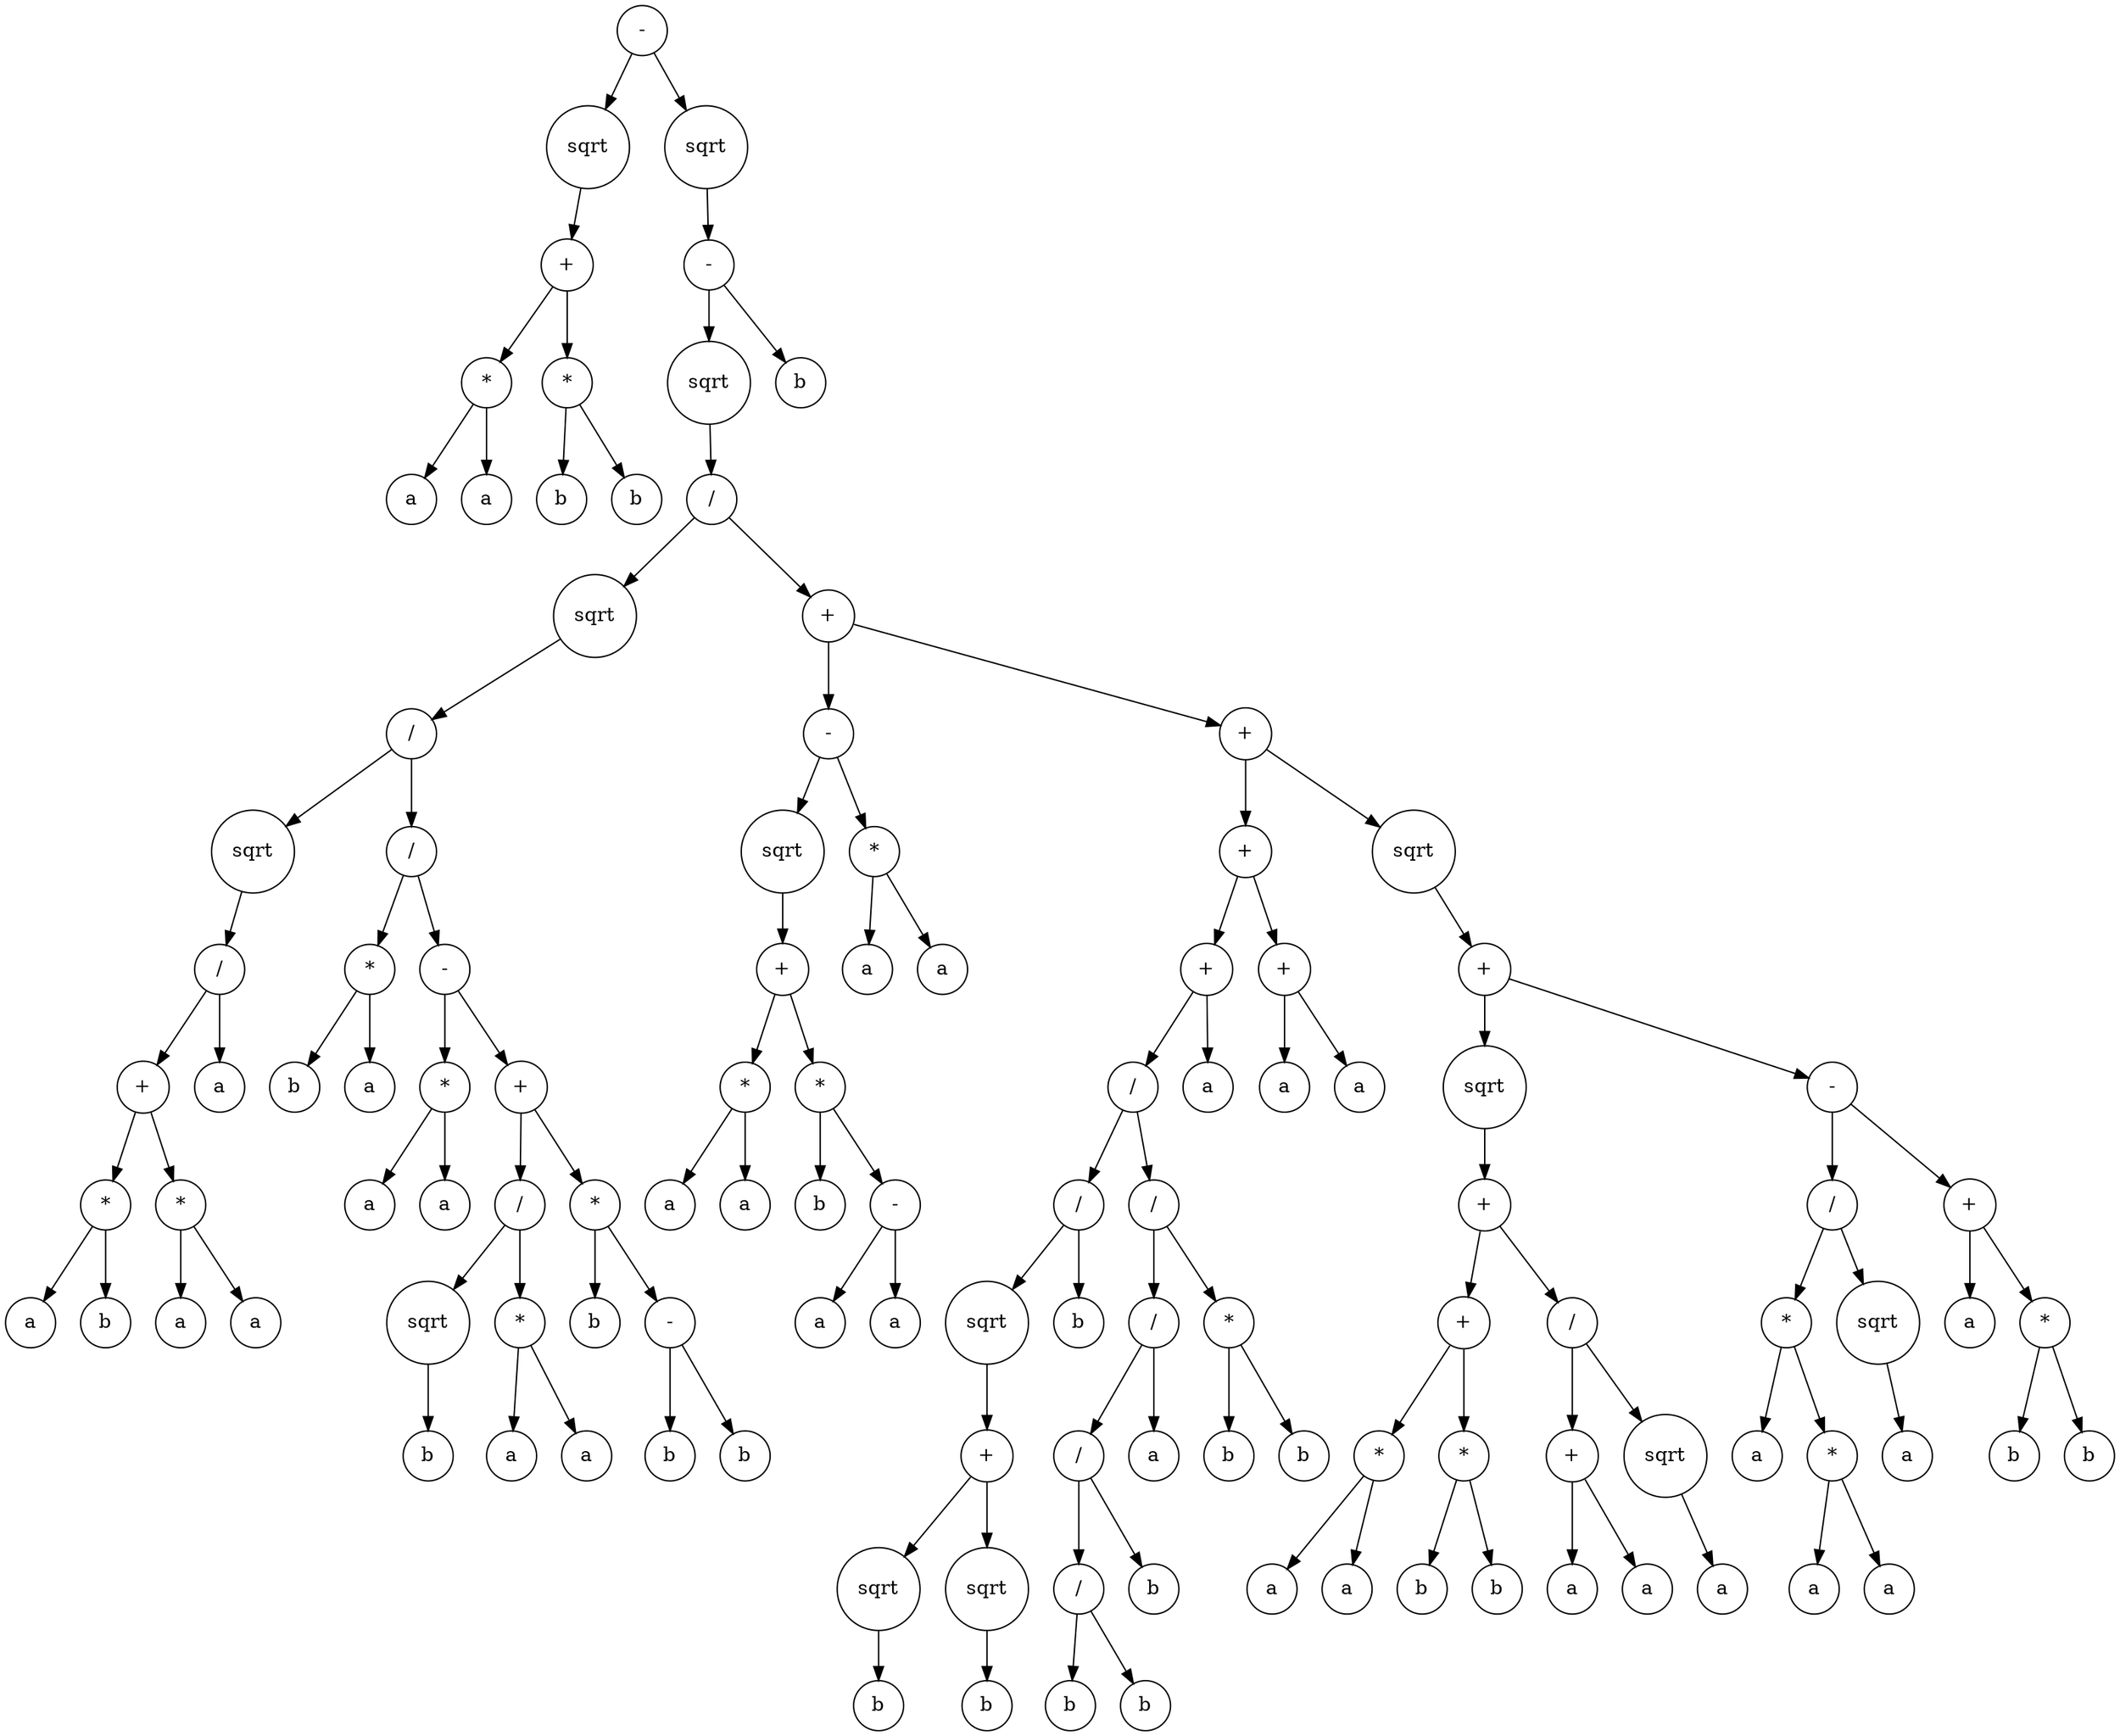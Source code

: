 digraph g {
graph [ordering=out];
node [shape=circle];
n[label = "-"];
n0[label = "sqrt"];
n00[label = "+"];
n000[label = "*"];
n0000[label = "a"];
n000 -> n0000;
n0001[label = "a"];
n000 -> n0001;
n00 -> n000;
n001[label = "*"];
n0010[label = "b"];
n001 -> n0010;
n0011[label = "b"];
n001 -> n0011;
n00 -> n001;
n0 -> n00;
n -> n0;
n1[label = "sqrt"];
n10[label = "-"];
n100[label = "sqrt"];
n1000[label = "/"];
n10000[label = "sqrt"];
n100000[label = "/"];
n1000000[label = "sqrt"];
n10000000[label = "/"];
n100000000[label = "+"];
n1000000000[label = "*"];
n10000000000[label = "a"];
n1000000000 -> n10000000000;
n10000000001[label = "b"];
n1000000000 -> n10000000001;
n100000000 -> n1000000000;
n1000000001[label = "*"];
n10000000010[label = "a"];
n1000000001 -> n10000000010;
n10000000011[label = "a"];
n1000000001 -> n10000000011;
n100000000 -> n1000000001;
n10000000 -> n100000000;
n100000001[label = "a"];
n10000000 -> n100000001;
n1000000 -> n10000000;
n100000 -> n1000000;
n1000001[label = "/"];
n10000010[label = "*"];
n100000100[label = "b"];
n10000010 -> n100000100;
n100000101[label = "a"];
n10000010 -> n100000101;
n1000001 -> n10000010;
n10000011[label = "-"];
n100000110[label = "*"];
n1000001100[label = "a"];
n100000110 -> n1000001100;
n1000001101[label = "a"];
n100000110 -> n1000001101;
n10000011 -> n100000110;
n100000111[label = "+"];
n1000001110[label = "/"];
n10000011100[label = "sqrt"];
n100000111000[label = "b"];
n10000011100 -> n100000111000;
n1000001110 -> n10000011100;
n10000011101[label = "*"];
n100000111010[label = "a"];
n10000011101 -> n100000111010;
n100000111011[label = "a"];
n10000011101 -> n100000111011;
n1000001110 -> n10000011101;
n100000111 -> n1000001110;
n1000001111[label = "*"];
n10000011110[label = "b"];
n1000001111 -> n10000011110;
n10000011111[label = "-"];
n100000111110[label = "b"];
n10000011111 -> n100000111110;
n100000111111[label = "b"];
n10000011111 -> n100000111111;
n1000001111 -> n10000011111;
n100000111 -> n1000001111;
n10000011 -> n100000111;
n1000001 -> n10000011;
n100000 -> n1000001;
n10000 -> n100000;
n1000 -> n10000;
n10001[label = "+"];
n100010[label = "-"];
n1000100[label = "sqrt"];
n10001000[label = "+"];
n100010000[label = "*"];
n1000100000[label = "a"];
n100010000 -> n1000100000;
n1000100001[label = "a"];
n100010000 -> n1000100001;
n10001000 -> n100010000;
n100010001[label = "*"];
n1000100010[label = "b"];
n100010001 -> n1000100010;
n1000100011[label = "-"];
n10001000110[label = "a"];
n1000100011 -> n10001000110;
n10001000111[label = "a"];
n1000100011 -> n10001000111;
n100010001 -> n1000100011;
n10001000 -> n100010001;
n1000100 -> n10001000;
n100010 -> n1000100;
n1000101[label = "*"];
n10001010[label = "a"];
n1000101 -> n10001010;
n10001011[label = "a"];
n1000101 -> n10001011;
n100010 -> n1000101;
n10001 -> n100010;
n100011[label = "+"];
n1000110[label = "+"];
n10001100[label = "+"];
n100011000[label = "/"];
n1000110000[label = "/"];
n10001100000[label = "sqrt"];
n100011000000[label = "+"];
n1000110000000[label = "sqrt"];
n10001100000000[label = "b"];
n1000110000000 -> n10001100000000;
n100011000000 -> n1000110000000;
n1000110000001[label = "sqrt"];
n10001100000010[label = "b"];
n1000110000001 -> n10001100000010;
n100011000000 -> n1000110000001;
n10001100000 -> n100011000000;
n1000110000 -> n10001100000;
n10001100001[label = "b"];
n1000110000 -> n10001100001;
n100011000 -> n1000110000;
n1000110001[label = "/"];
n10001100010[label = "/"];
n100011000100[label = "/"];
n1000110001000[label = "/"];
n10001100010000[label = "b"];
n1000110001000 -> n10001100010000;
n10001100010001[label = "b"];
n1000110001000 -> n10001100010001;
n100011000100 -> n1000110001000;
n1000110001001[label = "b"];
n100011000100 -> n1000110001001;
n10001100010 -> n100011000100;
n100011000101[label = "a"];
n10001100010 -> n100011000101;
n1000110001 -> n10001100010;
n10001100011[label = "*"];
n100011000110[label = "b"];
n10001100011 -> n100011000110;
n100011000111[label = "b"];
n10001100011 -> n100011000111;
n1000110001 -> n10001100011;
n100011000 -> n1000110001;
n10001100 -> n100011000;
n100011001[label = "a"];
n10001100 -> n100011001;
n1000110 -> n10001100;
n10001101[label = "+"];
n100011010[label = "a"];
n10001101 -> n100011010;
n100011011[label = "a"];
n10001101 -> n100011011;
n1000110 -> n10001101;
n100011 -> n1000110;
n1000111[label = "sqrt"];
n10001110[label = "+"];
n100011100[label = "sqrt"];
n1000111000[label = "+"];
n10001110000[label = "+"];
n100011100000[label = "*"];
n1000111000000[label = "a"];
n100011100000 -> n1000111000000;
n1000111000001[label = "a"];
n100011100000 -> n1000111000001;
n10001110000 -> n100011100000;
n100011100001[label = "*"];
n1000111000010[label = "b"];
n100011100001 -> n1000111000010;
n1000111000011[label = "b"];
n100011100001 -> n1000111000011;
n10001110000 -> n100011100001;
n1000111000 -> n10001110000;
n10001110001[label = "/"];
n100011100010[label = "+"];
n1000111000100[label = "a"];
n100011100010 -> n1000111000100;
n1000111000101[label = "a"];
n100011100010 -> n1000111000101;
n10001110001 -> n100011100010;
n100011100011[label = "sqrt"];
n1000111000110[label = "a"];
n100011100011 -> n1000111000110;
n10001110001 -> n100011100011;
n1000111000 -> n10001110001;
n100011100 -> n1000111000;
n10001110 -> n100011100;
n100011101[label = "-"];
n1000111010[label = "/"];
n10001110100[label = "*"];
n100011101000[label = "a"];
n10001110100 -> n100011101000;
n100011101001[label = "*"];
n1000111010010[label = "a"];
n100011101001 -> n1000111010010;
n1000111010011[label = "a"];
n100011101001 -> n1000111010011;
n10001110100 -> n100011101001;
n1000111010 -> n10001110100;
n10001110101[label = "sqrt"];
n100011101010[label = "a"];
n10001110101 -> n100011101010;
n1000111010 -> n10001110101;
n100011101 -> n1000111010;
n1000111011[label = "+"];
n10001110110[label = "a"];
n1000111011 -> n10001110110;
n10001110111[label = "*"];
n100011101110[label = "b"];
n10001110111 -> n100011101110;
n100011101111[label = "b"];
n10001110111 -> n100011101111;
n1000111011 -> n10001110111;
n100011101 -> n1000111011;
n10001110 -> n100011101;
n1000111 -> n10001110;
n100011 -> n1000111;
n10001 -> n100011;
n1000 -> n10001;
n100 -> n1000;
n10 -> n100;
n101[label = "b"];
n10 -> n101;
n1 -> n10;
n -> n1;
}
